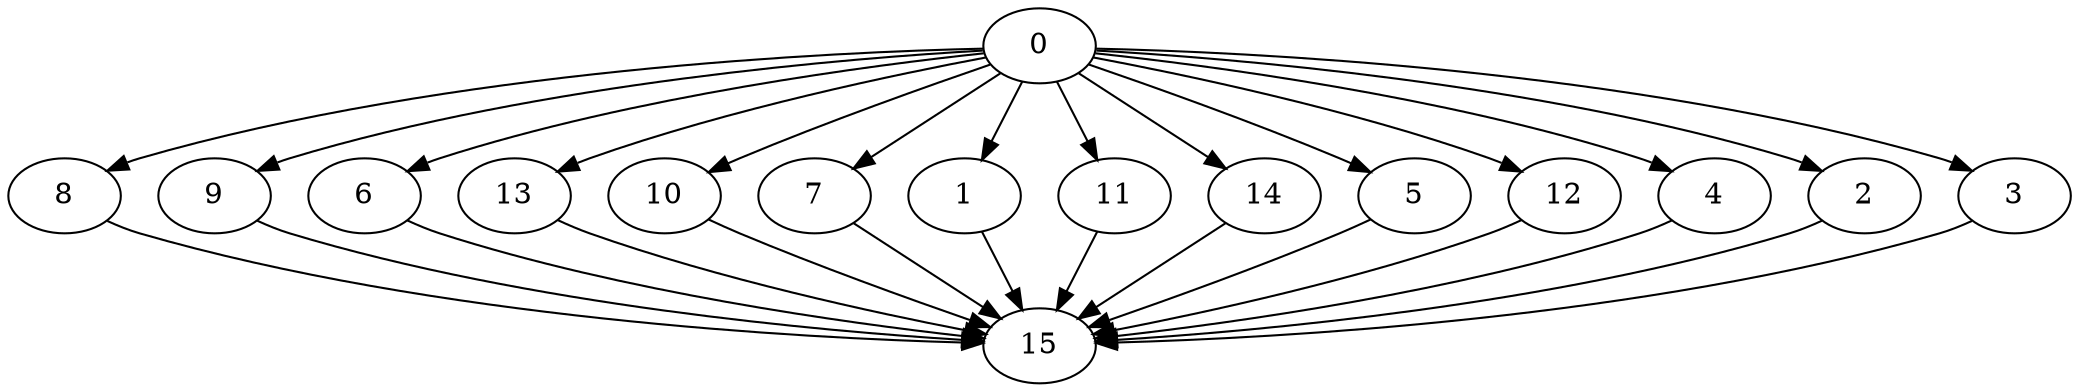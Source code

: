 digraph "Fork_Join_Nodes_16_CCR_0.10_WeightType_Random#8" {
	graph ["Duplicate states"=0,
		GraphType=F_J,
		"Max states in OPEN"=0,
		Modes="120000ms; topo-ordered tasks, ; Pruning: task equivalence, fixed order ready list, ; F-value: ; Optimisation: best schedule length (\
SL) optimisation on equal, ",
		NumberOfTasks=16,
		"Pruned using list schedule length"=6041,
		"States removed from OPEN"=0,
		TargetSystem="Homogeneous-6",
		"Time to schedule (ms)"=371,
		"Total idle time"=167,
		"Total schedule length"=293,
		"Total sequential time"=1319,
		"Total states created"=26046
	];
	0	["Finish time"=29,
		Processor=0,
		"Start time"=0,
		Weight=29];
	8	["Finish time"=251,
		Processor=1,
		"Start time"=104,
		Weight=147];
	0 -> 8	[Weight=9];
	9	["Finish time"=252,
		Processor=2,
		"Start time"=105,
		Weight=147];
	0 -> 9	[Weight=4];
	6	["Finish time"=161,
		Processor=0,
		"Start time"=29,
		Weight=132];
	0 -> 6	[Weight=6];
	13	["Finish time"=164,
		Processor=3,
		"Start time"=32,
		Weight=132];
	0 -> 13	[Weight=3];
	10	["Finish time"=239,
		Processor=4,
		"Start time"=107,
		Weight=132];
	0 -> 10	[Weight=3];
	7	["Finish time"=170,
		Processor=5,
		"Start time"=38,
		Weight=132];
	0 -> 7	[Weight=9];
	1	["Finish time"=264,
		Processor=0,
		"Start time"=161,
		Weight=103];
	0 -> 1	[Weight=3];
	11	["Finish time"=104,
		Processor=1,
		"Start time"=31,
		Weight=73];
	0 -> 11	[Weight=2];
	14	["Finish time"=105,
		Processor=2,
		"Start time"=32,
		Weight=73];
	0 -> 14	[Weight=3];
	5	["Finish time"=252,
		Processor=3,
		"Start time"=193,
		Weight=59];
	0 -> 5	[Weight=2];
	12	["Finish time"=78,
		Processor=4,
		"Start time"=34,
		Weight=44];
	0 -> 12	[Weight=5];
	4	["Finish time"=193,
		Processor=3,
		"Start time"=164,
		Weight=29];
	0 -> 4	[Weight=3];
	2	["Finish time"=107,
		Processor=4,
		"Start time"=78,
		Weight=29];
	0 -> 2	[Weight=4];
	3	["Finish time"=199,
		Processor=5,
		"Start time"=170,
		Weight=29];
	0 -> 3	[Weight=8];
	15	["Finish time"=293,
		Processor=0,
		"Start time"=264,
		Weight=29];
	8 -> 15	[Weight=3];
	9 -> 15	[Weight=3];
	6 -> 15	[Weight=9];
	13 -> 15	[Weight=8];
	10 -> 15	[Weight=5];
	7 -> 15	[Weight=3];
	1 -> 15	[Weight=6];
	11 -> 15	[Weight=4];
	14 -> 15	[Weight=3];
	5 -> 15	[Weight=3];
	12 -> 15	[Weight=3];
	4 -> 15	[Weight=9];
	2 -> 15	[Weight=7];
	3 -> 15	[Weight=2];
}

